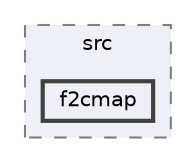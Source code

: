 digraph "env/lib/python3.12/site-packages/numpy/f2py/tests/src/f2cmap"
{
 // LATEX_PDF_SIZE
  bgcolor="transparent";
  edge [fontname=Helvetica,fontsize=10,labelfontname=Helvetica,labelfontsize=10];
  node [fontname=Helvetica,fontsize=10,shape=box,height=0.2,width=0.4];
  compound=true
  subgraph clusterdir_7ce1ec0de770245b549e74d5a587d6dd {
    graph [ bgcolor="#edf0f7", pencolor="grey50", label="src", fontname=Helvetica,fontsize=10 style="filled,dashed", URL="dir_7ce1ec0de770245b549e74d5a587d6dd.html",tooltip=""]
  dir_f77a3760cf3f8075ff44db0ec73d2982 [label="f2cmap", fillcolor="#edf0f7", color="grey25", style="filled,bold", URL="dir_f77a3760cf3f8075ff44db0ec73d2982.html",tooltip=""];
  }
}
